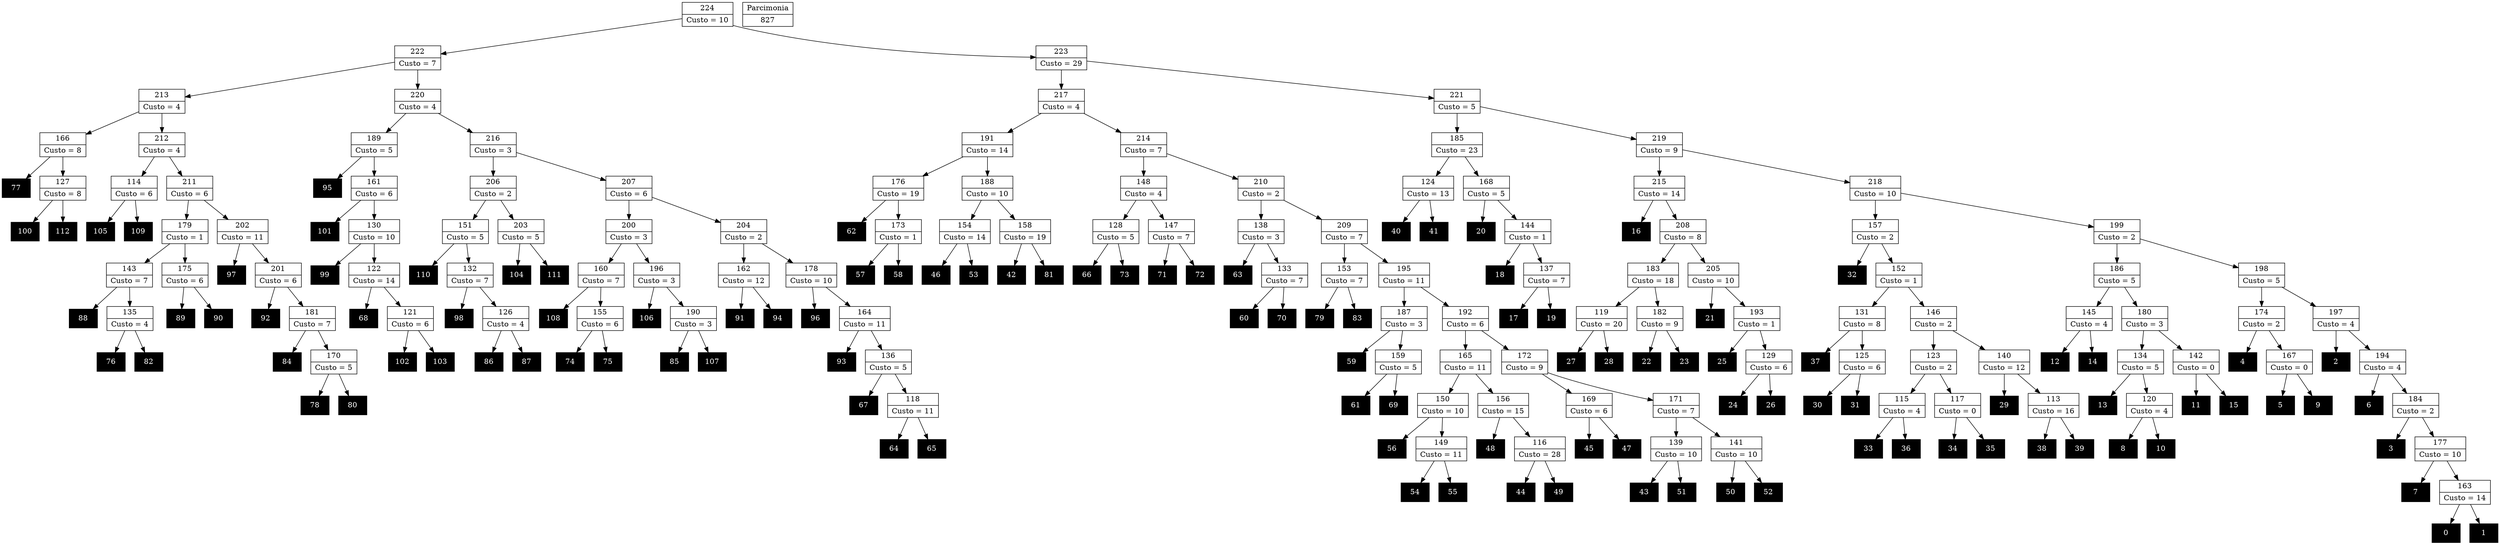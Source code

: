 Digraph G {
0 [shape="record", label="{0}",style=filled, color=black, fontcolor=white,fontsize=14, height=0.5]
1 [shape="record", label="{1}",style=filled, color=black, fontcolor=white,fontsize=14, height=0.5]
2 [shape="record", label="{2}",style=filled, color=black, fontcolor=white,fontsize=14, height=0.5]
3 [shape="record", label="{3}",style=filled, color=black, fontcolor=white,fontsize=14, height=0.5]
4 [shape="record", label="{4}",style=filled, color=black, fontcolor=white,fontsize=14, height=0.5]
5 [shape="record", label="{5}",style=filled, color=black, fontcolor=white,fontsize=14, height=0.5]
6 [shape="record", label="{6}",style=filled, color=black, fontcolor=white,fontsize=14, height=0.5]
7 [shape="record", label="{7}",style=filled, color=black, fontcolor=white,fontsize=14, height=0.5]
8 [shape="record", label="{8}",style=filled, color=black, fontcolor=white,fontsize=14, height=0.5]
9 [shape="record", label="{9}",style=filled, color=black, fontcolor=white,fontsize=14, height=0.5]
10 [shape="record", label="{10}",style=filled, color=black, fontcolor=white,fontsize=14, height=0.5]
11 [shape="record", label="{11}",style=filled, color=black, fontcolor=white,fontsize=14, height=0.5]
12 [shape="record", label="{12}",style=filled, color=black, fontcolor=white,fontsize=14, height=0.5]
13 [shape="record", label="{13}",style=filled, color=black, fontcolor=white,fontsize=14, height=0.5]
14 [shape="record", label="{14}",style=filled, color=black, fontcolor=white,fontsize=14, height=0.5]
15 [shape="record", label="{15}",style=filled, color=black, fontcolor=white,fontsize=14, height=0.5]
16 [shape="record", label="{16}",style=filled, color=black, fontcolor=white,fontsize=14, height=0.5]
17 [shape="record", label="{17}",style=filled, color=black, fontcolor=white,fontsize=14, height=0.5]
18 [shape="record", label="{18}",style=filled, color=black, fontcolor=white,fontsize=14, height=0.5]
19 [shape="record", label="{19}",style=filled, color=black, fontcolor=white,fontsize=14, height=0.5]
20 [shape="record", label="{20}",style=filled, color=black, fontcolor=white,fontsize=14, height=0.5]
21 [shape="record", label="{21}",style=filled, color=black, fontcolor=white,fontsize=14, height=0.5]
22 [shape="record", label="{22}",style=filled, color=black, fontcolor=white,fontsize=14, height=0.5]
23 [shape="record", label="{23}",style=filled, color=black, fontcolor=white,fontsize=14, height=0.5]
24 [shape="record", label="{24}",style=filled, color=black, fontcolor=white,fontsize=14, height=0.5]
25 [shape="record", label="{25}",style=filled, color=black, fontcolor=white,fontsize=14, height=0.5]
26 [shape="record", label="{26}",style=filled, color=black, fontcolor=white,fontsize=14, height=0.5]
27 [shape="record", label="{27}",style=filled, color=black, fontcolor=white,fontsize=14, height=0.5]
28 [shape="record", label="{28}",style=filled, color=black, fontcolor=white,fontsize=14, height=0.5]
29 [shape="record", label="{29}",style=filled, color=black, fontcolor=white,fontsize=14, height=0.5]
30 [shape="record", label="{30}",style=filled, color=black, fontcolor=white,fontsize=14, height=0.5]
31 [shape="record", label="{31}",style=filled, color=black, fontcolor=white,fontsize=14, height=0.5]
32 [shape="record", label="{32}",style=filled, color=black, fontcolor=white,fontsize=14, height=0.5]
33 [shape="record", label="{33}",style=filled, color=black, fontcolor=white,fontsize=14, height=0.5]
34 [shape="record", label="{34}",style=filled, color=black, fontcolor=white,fontsize=14, height=0.5]
35 [shape="record", label="{35}",style=filled, color=black, fontcolor=white,fontsize=14, height=0.5]
36 [shape="record", label="{36}",style=filled, color=black, fontcolor=white,fontsize=14, height=0.5]
37 [shape="record", label="{37}",style=filled, color=black, fontcolor=white,fontsize=14, height=0.5]
38 [shape="record", label="{38}",style=filled, color=black, fontcolor=white,fontsize=14, height=0.5]
39 [shape="record", label="{39}",style=filled, color=black, fontcolor=white,fontsize=14, height=0.5]
40 [shape="record", label="{40}",style=filled, color=black, fontcolor=white,fontsize=14, height=0.5]
41 [shape="record", label="{41}",style=filled, color=black, fontcolor=white,fontsize=14, height=0.5]
42 [shape="record", label="{42}",style=filled, color=black, fontcolor=white,fontsize=14, height=0.5]
43 [shape="record", label="{43}",style=filled, color=black, fontcolor=white,fontsize=14, height=0.5]
44 [shape="record", label="{44}",style=filled, color=black, fontcolor=white,fontsize=14, height=0.5]
45 [shape="record", label="{45}",style=filled, color=black, fontcolor=white,fontsize=14, height=0.5]
46 [shape="record", label="{46}",style=filled, color=black, fontcolor=white,fontsize=14, height=0.5]
47 [shape="record", label="{47}",style=filled, color=black, fontcolor=white,fontsize=14, height=0.5]
48 [shape="record", label="{48}",style=filled, color=black, fontcolor=white,fontsize=14, height=0.5]
49 [shape="record", label="{49}",style=filled, color=black, fontcolor=white,fontsize=14, height=0.5]
50 [shape="record", label="{50}",style=filled, color=black, fontcolor=white,fontsize=14, height=0.5]
51 [shape="record", label="{51}",style=filled, color=black, fontcolor=white,fontsize=14, height=0.5]
52 [shape="record", label="{52}",style=filled, color=black, fontcolor=white,fontsize=14, height=0.5]
53 [shape="record", label="{53}",style=filled, color=black, fontcolor=white,fontsize=14, height=0.5]
54 [shape="record", label="{54}",style=filled, color=black, fontcolor=white,fontsize=14, height=0.5]
55 [shape="record", label="{55}",style=filled, color=black, fontcolor=white,fontsize=14, height=0.5]
56 [shape="record", label="{56}",style=filled, color=black, fontcolor=white,fontsize=14, height=0.5]
57 [shape="record", label="{57}",style=filled, color=black, fontcolor=white,fontsize=14, height=0.5]
58 [shape="record", label="{58}",style=filled, color=black, fontcolor=white,fontsize=14, height=0.5]
59 [shape="record", label="{59}",style=filled, color=black, fontcolor=white,fontsize=14, height=0.5]
60 [shape="record", label="{60}",style=filled, color=black, fontcolor=white,fontsize=14, height=0.5]
61 [shape="record", label="{61}",style=filled, color=black, fontcolor=white,fontsize=14, height=0.5]
62 [shape="record", label="{62}",style=filled, color=black, fontcolor=white,fontsize=14, height=0.5]
63 [shape="record", label="{63}",style=filled, color=black, fontcolor=white,fontsize=14, height=0.5]
64 [shape="record", label="{64}",style=filled, color=black, fontcolor=white,fontsize=14, height=0.5]
65 [shape="record", label="{65}",style=filled, color=black, fontcolor=white,fontsize=14, height=0.5]
66 [shape="record", label="{66}",style=filled, color=black, fontcolor=white,fontsize=14, height=0.5]
67 [shape="record", label="{67}",style=filled, color=black, fontcolor=white,fontsize=14, height=0.5]
68 [shape="record", label="{68}",style=filled, color=black, fontcolor=white,fontsize=14, height=0.5]
69 [shape="record", label="{69}",style=filled, color=black, fontcolor=white,fontsize=14, height=0.5]
70 [shape="record", label="{70}",style=filled, color=black, fontcolor=white,fontsize=14, height=0.5]
71 [shape="record", label="{71}",style=filled, color=black, fontcolor=white,fontsize=14, height=0.5]
72 [shape="record", label="{72}",style=filled, color=black, fontcolor=white,fontsize=14, height=0.5]
73 [shape="record", label="{73}",style=filled, color=black, fontcolor=white,fontsize=14, height=0.5]
74 [shape="record", label="{74}",style=filled, color=black, fontcolor=white,fontsize=14, height=0.5]
75 [shape="record", label="{75}",style=filled, color=black, fontcolor=white,fontsize=14, height=0.5]
76 [shape="record", label="{76}",style=filled, color=black, fontcolor=white,fontsize=14, height=0.5]
77 [shape="record", label="{77}",style=filled, color=black, fontcolor=white,fontsize=14, height=0.5]
78 [shape="record", label="{78}",style=filled, color=black, fontcolor=white,fontsize=14, height=0.5]
79 [shape="record", label="{79}",style=filled, color=black, fontcolor=white,fontsize=14, height=0.5]
80 [shape="record", label="{80}",style=filled, color=black, fontcolor=white,fontsize=14, height=0.5]
81 [shape="record", label="{81}",style=filled, color=black, fontcolor=white,fontsize=14, height=0.5]
82 [shape="record", label="{82}",style=filled, color=black, fontcolor=white,fontsize=14, height=0.5]
83 [shape="record", label="{83}",style=filled, color=black, fontcolor=white,fontsize=14, height=0.5]
84 [shape="record", label="{84}",style=filled, color=black, fontcolor=white,fontsize=14, height=0.5]
85 [shape="record", label="{85}",style=filled, color=black, fontcolor=white,fontsize=14, height=0.5]
86 [shape="record", label="{86}",style=filled, color=black, fontcolor=white,fontsize=14, height=0.5]
87 [shape="record", label="{87}",style=filled, color=black, fontcolor=white,fontsize=14, height=0.5]
88 [shape="record", label="{88}",style=filled, color=black, fontcolor=white,fontsize=14, height=0.5]
89 [shape="record", label="{89}",style=filled, color=black, fontcolor=white,fontsize=14, height=0.5]
90 [shape="record", label="{90}",style=filled, color=black, fontcolor=white,fontsize=14, height=0.5]
91 [shape="record", label="{91}",style=filled, color=black, fontcolor=white,fontsize=14, height=0.5]
92 [shape="record", label="{92}",style=filled, color=black, fontcolor=white,fontsize=14, height=0.5]
93 [shape="record", label="{93}",style=filled, color=black, fontcolor=white,fontsize=14, height=0.5]
94 [shape="record", label="{94}",style=filled, color=black, fontcolor=white,fontsize=14, height=0.5]
95 [shape="record", label="{95}",style=filled, color=black, fontcolor=white,fontsize=14, height=0.5]
96 [shape="record", label="{96}",style=filled, color=black, fontcolor=white,fontsize=14, height=0.5]
97 [shape="record", label="{97}",style=filled, color=black, fontcolor=white,fontsize=14, height=0.5]
98 [shape="record", label="{98}",style=filled, color=black, fontcolor=white,fontsize=14, height=0.5]
99 [shape="record", label="{99}",style=filled, color=black, fontcolor=white,fontsize=14, height=0.5]
100 [shape="record", label="{100}",style=filled, color=black, fontcolor=white,fontsize=14, height=0.5]
101 [shape="record", label="{101}",style=filled, color=black, fontcolor=white,fontsize=14, height=0.5]
102 [shape="record", label="{102}",style=filled, color=black, fontcolor=white,fontsize=14, height=0.5]
103 [shape="record", label="{103}",style=filled, color=black, fontcolor=white,fontsize=14, height=0.5]
104 [shape="record", label="{104}",style=filled, color=black, fontcolor=white,fontsize=14, height=0.5]
105 [shape="record", label="{105}",style=filled, color=black, fontcolor=white,fontsize=14, height=0.5]
106 [shape="record", label="{106}",style=filled, color=black, fontcolor=white,fontsize=14, height=0.5]
107 [shape="record", label="{107}",style=filled, color=black, fontcolor=white,fontsize=14, height=0.5]
108 [shape="record", label="{108}",style=filled, color=black, fontcolor=white,fontsize=14, height=0.5]
109 [shape="record", label="{109}",style=filled, color=black, fontcolor=white,fontsize=14, height=0.5]
110 [shape="record", label="{110}",style=filled, color=black, fontcolor=white,fontsize=14, height=0.5]
111 [shape="record", label="{111}",style=filled, color=black, fontcolor=white,fontsize=14, height=0.5]
112 [shape="record", label="{112}",style=filled, color=black, fontcolor=white,fontsize=14, height=0.5]
113 [shape="record", label="{113|Custo = 16}"]
114 [shape="record", label="{114|Custo = 6}"]
115 [shape="record", label="{115|Custo = 4}"]
116 [shape="record", label="{116|Custo = 28}"]
117 [shape="record", label="{117|Custo = 0}"]
118 [shape="record", label="{118|Custo = 11}"]
119 [shape="record", label="{119|Custo = 20}"]
120 [shape="record", label="{120|Custo = 4}"]
121 [shape="record", label="{121|Custo = 6}"]
122 [shape="record", label="{122|Custo = 14}"]
123 [shape="record", label="{123|Custo = 2}"]
124 [shape="record", label="{124|Custo = 13}"]
125 [shape="record", label="{125|Custo = 6}"]
126 [shape="record", label="{126|Custo = 4}"]
127 [shape="record", label="{127|Custo = 8}"]
128 [shape="record", label="{128|Custo = 5}"]
129 [shape="record", label="{129|Custo = 6}"]
130 [shape="record", label="{130|Custo = 10}"]
131 [shape="record", label="{131|Custo = 8}"]
132 [shape="record", label="{132|Custo = 7}"]
133 [shape="record", label="{133|Custo = 7}"]
134 [shape="record", label="{134|Custo = 5}"]
135 [shape="record", label="{135|Custo = 4}"]
136 [shape="record", label="{136|Custo = 5}"]
137 [shape="record", label="{137|Custo = 7}"]
138 [shape="record", label="{138|Custo = 3}"]
139 [shape="record", label="{139|Custo = 10}"]
140 [shape="record", label="{140|Custo = 12}"]
141 [shape="record", label="{141|Custo = 10}"]
142 [shape="record", label="{142|Custo = 0}"]
143 [shape="record", label="{143|Custo = 7}"]
144 [shape="record", label="{144|Custo = 1}"]
145 [shape="record", label="{145|Custo = 4}"]
146 [shape="record", label="{146|Custo = 2}"]
147 [shape="record", label="{147|Custo = 7}"]
148 [shape="record", label="{148|Custo = 4}"]
149 [shape="record", label="{149|Custo = 11}"]
150 [shape="record", label="{150|Custo = 10}"]
151 [shape="record", label="{151|Custo = 5}"]
152 [shape="record", label="{152|Custo = 1}"]
153 [shape="record", label="{153|Custo = 7}"]
154 [shape="record", label="{154|Custo = 14}"]
155 [shape="record", label="{155|Custo = 6}"]
156 [shape="record", label="{156|Custo = 15}"]
157 [shape="record", label="{157|Custo = 2}"]
158 [shape="record", label="{158|Custo = 19}"]
159 [shape="record", label="{159|Custo = 5}"]
160 [shape="record", label="{160|Custo = 7}"]
161 [shape="record", label="{161|Custo = 6}"]
162 [shape="record", label="{162|Custo = 12}"]
163 [shape="record", label="{163|Custo = 14}"]
164 [shape="record", label="{164|Custo = 11}"]
165 [shape="record", label="{165|Custo = 11}"]
166 [shape="record", label="{166|Custo = 8}"]
167 [shape="record", label="{167|Custo = 0}"]
168 [shape="record", label="{168|Custo = 5}"]
169 [shape="record", label="{169|Custo = 6}"]
170 [shape="record", label="{170|Custo = 5}"]
171 [shape="record", label="{171|Custo = 7}"]
172 [shape="record", label="{172|Custo = 9}"]
173 [shape="record", label="{173|Custo = 1}"]
174 [shape="record", label="{174|Custo = 2}"]
175 [shape="record", label="{175|Custo = 6}"]
176 [shape="record", label="{176|Custo = 19}"]
177 [shape="record", label="{177|Custo = 10}"]
178 [shape="record", label="{178|Custo = 10}"]
179 [shape="record", label="{179|Custo = 1}"]
180 [shape="record", label="{180|Custo = 3}"]
181 [shape="record", label="{181|Custo = 7}"]
182 [shape="record", label="{182|Custo = 9}"]
183 [shape="record", label="{183|Custo = 18}"]
184 [shape="record", label="{184|Custo = 2}"]
185 [shape="record", label="{185|Custo = 23}"]
186 [shape="record", label="{186|Custo = 5}"]
187 [shape="record", label="{187|Custo = 3}"]
188 [shape="record", label="{188|Custo = 10}"]
189 [shape="record", label="{189|Custo = 5}"]
190 [shape="record", label="{190|Custo = 3}"]
191 [shape="record", label="{191|Custo = 14}"]
192 [shape="record", label="{192|Custo = 6}"]
193 [shape="record", label="{193|Custo = 1}"]
194 [shape="record", label="{194|Custo = 4}"]
195 [shape="record", label="{195|Custo = 11}"]
196 [shape="record", label="{196|Custo = 3}"]
197 [shape="record", label="{197|Custo = 4}"]
198 [shape="record", label="{198|Custo = 5}"]
199 [shape="record", label="{199|Custo = 2}"]
200 [shape="record", label="{200|Custo = 3}"]
201 [shape="record", label="{201|Custo = 6}"]
202 [shape="record", label="{202|Custo = 11}"]
203 [shape="record", label="{203|Custo = 5}"]
204 [shape="record", label="{204|Custo = 2}"]
205 [shape="record", label="{205|Custo = 10}"]
206 [shape="record", label="{206|Custo = 2}"]
207 [shape="record", label="{207|Custo = 6}"]
208 [shape="record", label="{208|Custo = 8}"]
209 [shape="record", label="{209|Custo = 7}"]
210 [shape="record", label="{210|Custo = 2}"]
211 [shape="record", label="{211|Custo = 6}"]
212 [shape="record", label="{212|Custo = 4}"]
213 [shape="record", label="{213|Custo = 4}"]
214 [shape="record", label="{214|Custo = 7}"]
215 [shape="record", label="{215|Custo = 14}"]
216 [shape="record", label="{216|Custo = 3}"]
217 [shape="record", label="{217|Custo = 4}"]
218 [shape="record", label="{218|Custo = 10}"]
219 [shape="record", label="{219|Custo = 9}"]
220 [shape="record", label="{220|Custo = 4}"]
221 [shape="record", label="{221|Custo = 5}"]
222 [shape="record", label="{222|Custo = 7}"]
223 [shape="record", label="{223|Custo = 29}"]
224 [shape="record", label="{224|Custo = 10}"]

113->39
113->38
114->109
114->105
115->36
115->33
116->49
116->44
117->35
117->34
118->65
118->64
119->28
119->27
120->10
120->8
121->103
121->102
122->121
122->68
123->117
123->115
124->41
124->40
125->31
125->30
126->87
126->86
127->112
127->100
128->73
128->66
129->26
129->24
130->122
130->99
131->125
131->37
132->126
132->98
133->70
133->60
134->120
134->13
135->82
135->76
136->118
136->67
137->19
137->17
138->133
138->63
139->51
139->43
140->113
140->29
141->52
141->50
142->15
142->11
143->135
143->88
144->137
144->18
145->14
145->12
146->140
146->123
147->72
147->71
148->147
148->128
149->55
149->54
150->149
150->56
151->132
151->110
152->146
152->131
153->83
153->79
154->53
154->46
155->75
155->74
156->116
156->48
157->152
157->32
158->81
158->42
159->69
159->61
160->155
160->108
161->130
161->101
162->94
162->91
163->1
163->0
164->136
164->93
165->156
165->150
166->127
166->77
167->9
167->5
168->144
168->20
169->47
169->45
170->80
170->78
171->141
171->139
172->171
172->169
173->58
173->57
174->167
174->4
175->90
175->89
176->173
176->62
177->163
177->7
178->164
178->96
179->175
179->143
180->142
180->134
181->170
181->84
182->23
182->22
183->182
183->119
184->177
184->3
185->168
185->124
186->180
186->145
187->159
187->59
188->158
188->154
189->161
189->95
190->107
190->85
191->188
191->176
192->172
192->165
193->129
193->25
194->184
194->6
195->192
195->187
196->190
196->106
197->194
197->2
198->197
198->174
199->198
199->186
200->196
200->160
201->181
201->92
202->201
202->97
203->111
203->104
204->178
204->162
205->193
205->21
206->203
206->151
207->204
207->200
208->205
208->183
209->195
209->153
210->209
210->138
211->202
211->179
212->211
212->114
213->212
213->166
214->210
214->148
215->208
215->16
216->207
216->206
217->214
217->191
218->199
218->157
219->218
219->215
220->216
220->189
221->219
221->185
222->220
222->213
223->221
223->217
224->223
224->222

827 [shape="record", label="{Parcimonia|827}"]
}
